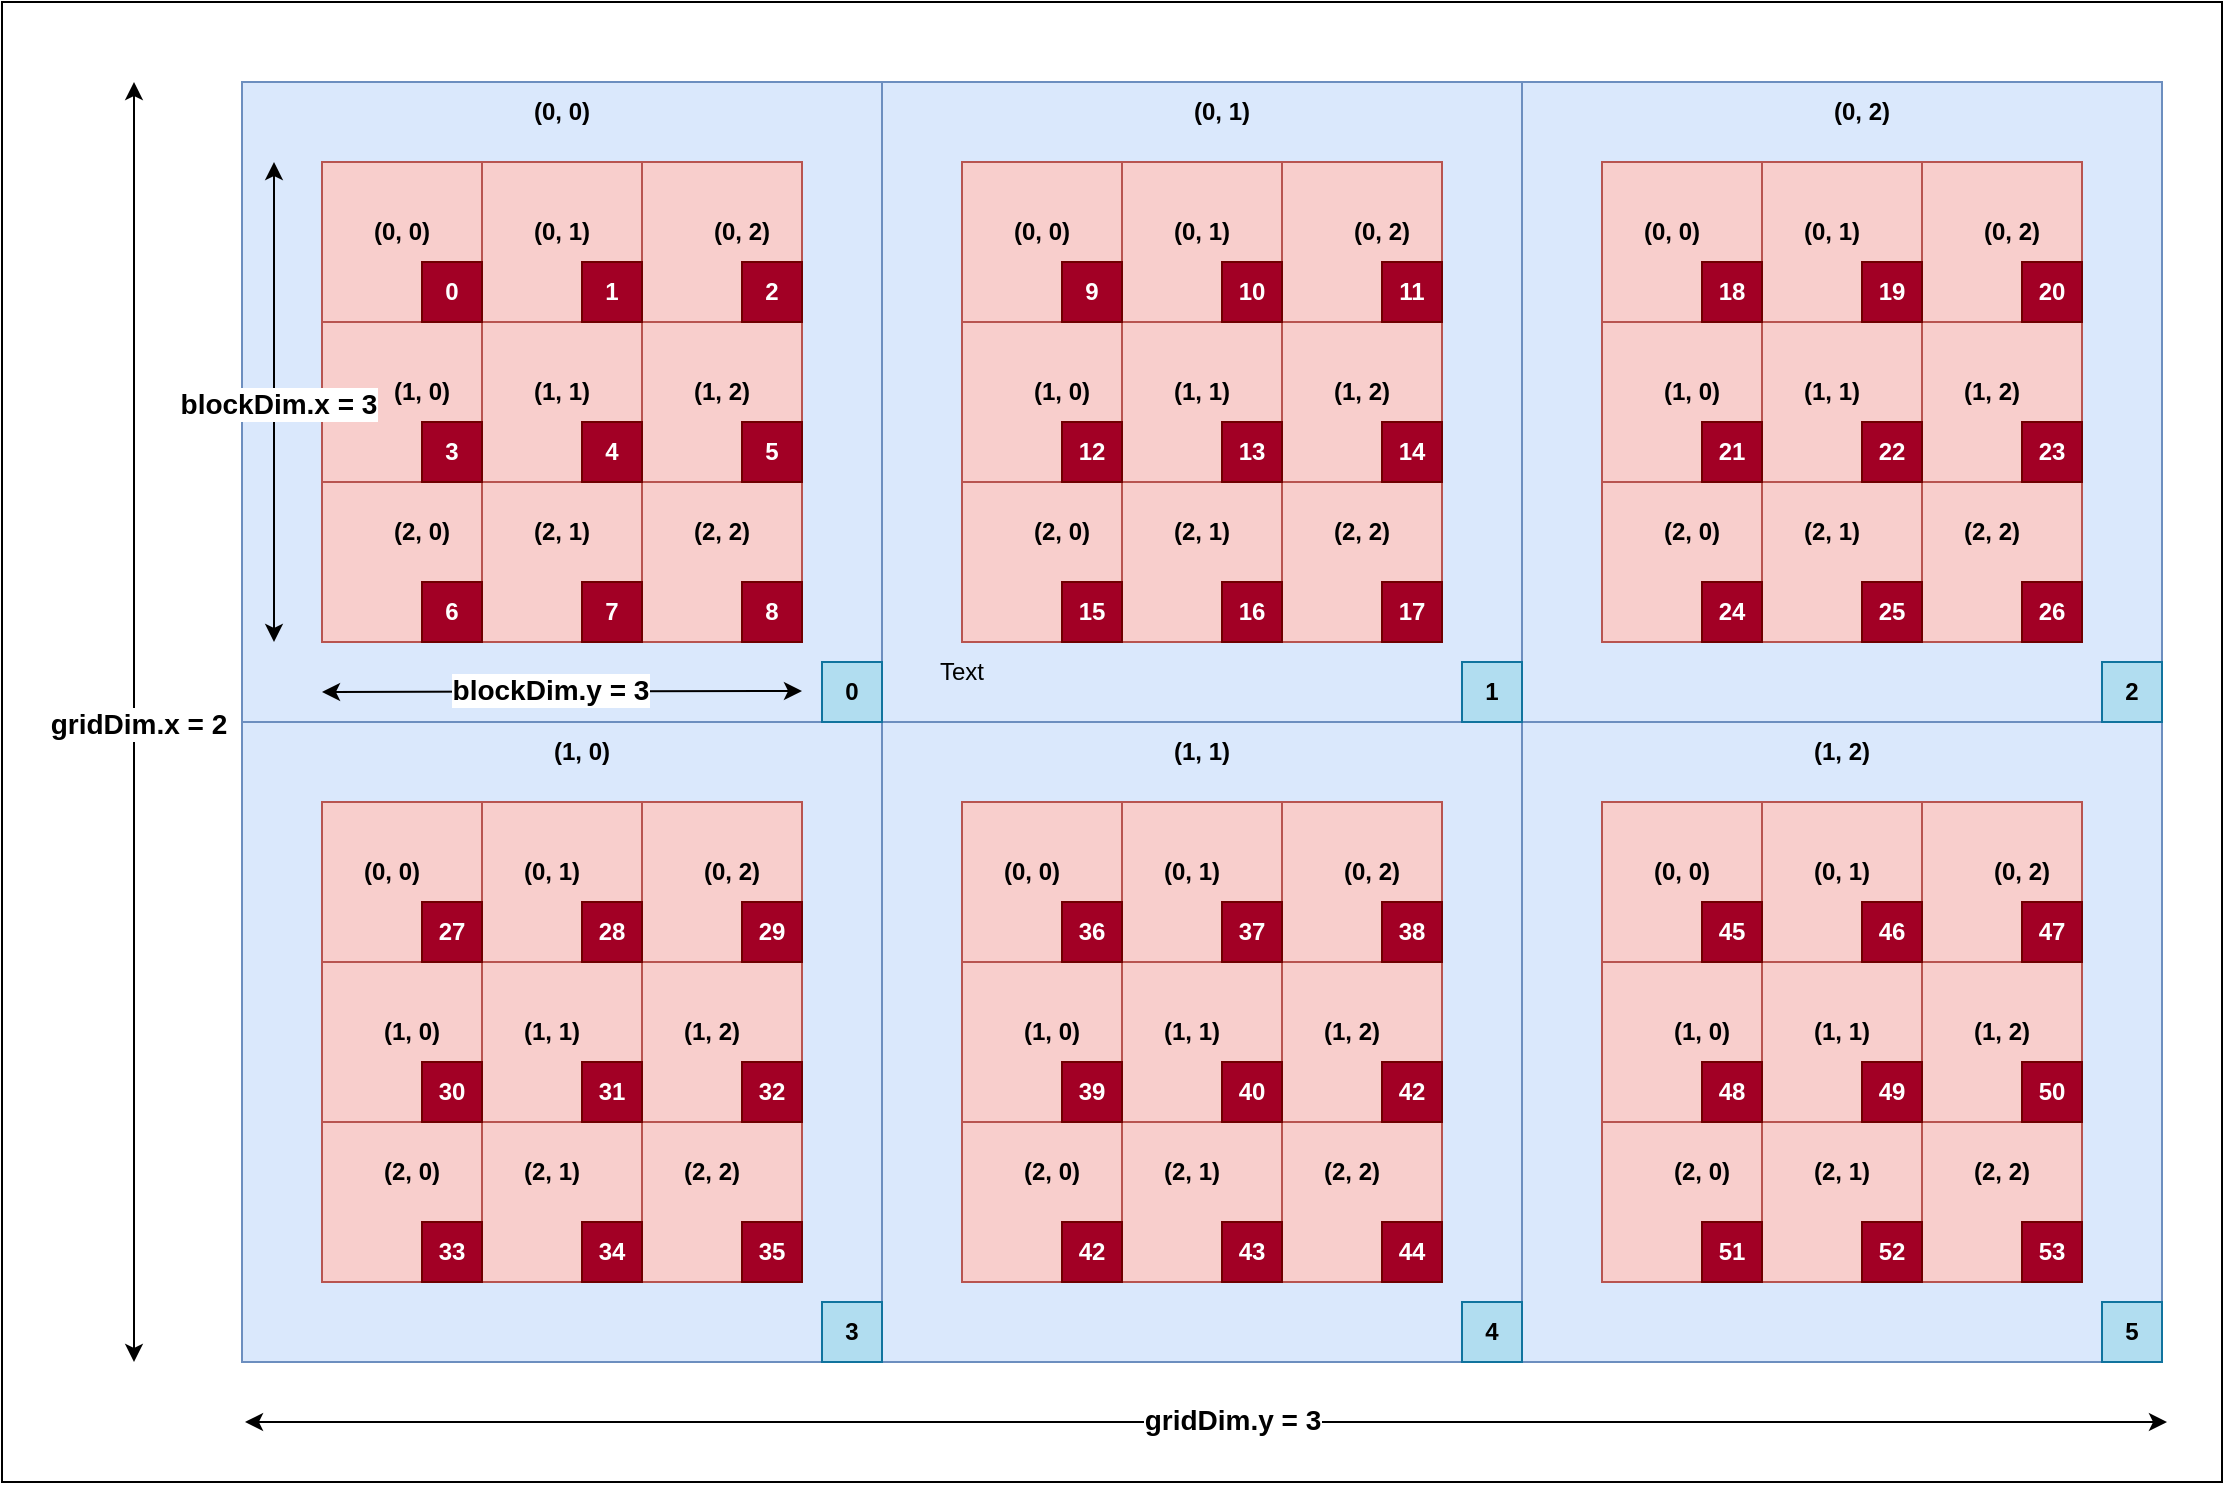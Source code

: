<mxfile version="24.6.0" type="device">
  <diagram name="Page-1" id="ckQth6polQerAAjxJwCc">
    <mxGraphModel dx="1811" dy="667" grid="1" gridSize="10" guides="1" tooltips="1" connect="1" arrows="1" fold="1" page="1" pageScale="1" pageWidth="827" pageHeight="1169" math="0" shadow="0">
      <root>
        <mxCell id="0" />
        <mxCell id="1" parent="0" />
        <mxCell id="n6n7o-bAXKP4Zn80dGMA-201" value="" style="rounded=0;whiteSpace=wrap;html=1;" vertex="1" parent="1">
          <mxGeometry x="-40" y="40" width="1110" height="740" as="geometry" />
        </mxCell>
        <mxCell id="n6n7o-bAXKP4Zn80dGMA-12" value="" style="whiteSpace=wrap;html=1;aspect=fixed;fillColor=#dae8fc;strokeColor=#6c8ebf;fontStyle=1" vertex="1" parent="1">
          <mxGeometry x="80" y="80" width="320" height="320" as="geometry" />
        </mxCell>
        <mxCell id="n6n7o-bAXKP4Zn80dGMA-2" value="" style="whiteSpace=wrap;html=1;aspect=fixed;fillColor=#f8cecc;strokeColor=#b85450;fontStyle=1" vertex="1" parent="1">
          <mxGeometry x="120" y="120" width="80" height="80" as="geometry" />
        </mxCell>
        <mxCell id="n6n7o-bAXKP4Zn80dGMA-3" value="" style="whiteSpace=wrap;html=1;aspect=fixed;fillColor=#f8cecc;strokeColor=#b85450;fontStyle=1" vertex="1" parent="1">
          <mxGeometry x="200" y="120" width="80" height="80" as="geometry" />
        </mxCell>
        <mxCell id="n6n7o-bAXKP4Zn80dGMA-4" value="" style="whiteSpace=wrap;html=1;aspect=fixed;fillColor=#f8cecc;strokeColor=#b85450;fontStyle=1" vertex="1" parent="1">
          <mxGeometry x="280" y="120" width="80" height="80" as="geometry" />
        </mxCell>
        <mxCell id="n6n7o-bAXKP4Zn80dGMA-5" value="" style="whiteSpace=wrap;html=1;aspect=fixed;fillColor=#f8cecc;strokeColor=#b85450;fontStyle=1" vertex="1" parent="1">
          <mxGeometry x="120" y="200" width="80" height="80" as="geometry" />
        </mxCell>
        <mxCell id="n6n7o-bAXKP4Zn80dGMA-6" value="" style="whiteSpace=wrap;html=1;aspect=fixed;fillColor=#f8cecc;strokeColor=#b85450;fontStyle=1" vertex="1" parent="1">
          <mxGeometry x="200" y="200" width="80" height="80" as="geometry" />
        </mxCell>
        <mxCell id="n6n7o-bAXKP4Zn80dGMA-7" value="" style="whiteSpace=wrap;html=1;aspect=fixed;fillColor=#f8cecc;strokeColor=#b85450;fontStyle=1" vertex="1" parent="1">
          <mxGeometry x="280" y="200" width="80" height="80" as="geometry" />
        </mxCell>
        <mxCell id="n6n7o-bAXKP4Zn80dGMA-8" value="" style="whiteSpace=wrap;html=1;aspect=fixed;fillColor=#f8cecc;strokeColor=#b85450;fontStyle=1" vertex="1" parent="1">
          <mxGeometry x="120" y="280" width="80" height="80" as="geometry" />
        </mxCell>
        <mxCell id="n6n7o-bAXKP4Zn80dGMA-9" value="" style="whiteSpace=wrap;html=1;aspect=fixed;fillColor=#f8cecc;strokeColor=#b85450;fontStyle=1" vertex="1" parent="1">
          <mxGeometry x="200" y="280" width="80" height="80" as="geometry" />
        </mxCell>
        <mxCell id="n6n7o-bAXKP4Zn80dGMA-10" value="" style="whiteSpace=wrap;html=1;aspect=fixed;fillColor=#f8cecc;strokeColor=#b85450;fontStyle=1" vertex="1" parent="1">
          <mxGeometry x="280" y="280" width="80" height="80" as="geometry" />
        </mxCell>
        <mxCell id="n6n7o-bAXKP4Zn80dGMA-13" value="" style="whiteSpace=wrap;html=1;aspect=fixed;fillColor=#dae8fc;strokeColor=#6c8ebf;fontStyle=1" vertex="1" parent="1">
          <mxGeometry x="400" y="80" width="320" height="320" as="geometry" />
        </mxCell>
        <mxCell id="n6n7o-bAXKP4Zn80dGMA-14" value="" style="whiteSpace=wrap;html=1;aspect=fixed;fillColor=#f8cecc;strokeColor=#b85450;fontStyle=1" vertex="1" parent="1">
          <mxGeometry x="440" y="120" width="80" height="80" as="geometry" />
        </mxCell>
        <mxCell id="n6n7o-bAXKP4Zn80dGMA-15" value="" style="whiteSpace=wrap;html=1;aspect=fixed;fillColor=#f8cecc;strokeColor=#b85450;fontStyle=1" vertex="1" parent="1">
          <mxGeometry x="520" y="120" width="80" height="80" as="geometry" />
        </mxCell>
        <mxCell id="n6n7o-bAXKP4Zn80dGMA-16" value="" style="whiteSpace=wrap;html=1;aspect=fixed;fillColor=#f8cecc;strokeColor=#b85450;fontStyle=1" vertex="1" parent="1">
          <mxGeometry x="600" y="120" width="80" height="80" as="geometry" />
        </mxCell>
        <mxCell id="n6n7o-bAXKP4Zn80dGMA-17" value="" style="whiteSpace=wrap;html=1;aspect=fixed;fillColor=#f8cecc;strokeColor=#b85450;fontStyle=1" vertex="1" parent="1">
          <mxGeometry x="440" y="200" width="80" height="80" as="geometry" />
        </mxCell>
        <mxCell id="n6n7o-bAXKP4Zn80dGMA-18" value="" style="whiteSpace=wrap;html=1;aspect=fixed;fillColor=#f8cecc;strokeColor=#b85450;fontStyle=1" vertex="1" parent="1">
          <mxGeometry x="520" y="200" width="80" height="80" as="geometry" />
        </mxCell>
        <mxCell id="n6n7o-bAXKP4Zn80dGMA-19" value="" style="whiteSpace=wrap;html=1;aspect=fixed;fillColor=#f8cecc;strokeColor=#b85450;fontStyle=1" vertex="1" parent="1">
          <mxGeometry x="600" y="200" width="80" height="80" as="geometry" />
        </mxCell>
        <mxCell id="n6n7o-bAXKP4Zn80dGMA-20" value="" style="whiteSpace=wrap;html=1;aspect=fixed;fillColor=#f8cecc;strokeColor=#b85450;fontStyle=1" vertex="1" parent="1">
          <mxGeometry x="440" y="280" width="80" height="80" as="geometry" />
        </mxCell>
        <mxCell id="n6n7o-bAXKP4Zn80dGMA-21" value="" style="whiteSpace=wrap;html=1;aspect=fixed;fillColor=#f8cecc;strokeColor=#b85450;fontStyle=1" vertex="1" parent="1">
          <mxGeometry x="520" y="280" width="80" height="80" as="geometry" />
        </mxCell>
        <mxCell id="n6n7o-bAXKP4Zn80dGMA-22" value="" style="whiteSpace=wrap;html=1;aspect=fixed;fillColor=#f8cecc;strokeColor=#b85450;fontStyle=1" vertex="1" parent="1">
          <mxGeometry x="600" y="280" width="80" height="80" as="geometry" />
        </mxCell>
        <mxCell id="n6n7o-bAXKP4Zn80dGMA-23" value="" style="whiteSpace=wrap;html=1;aspect=fixed;fillColor=#dae8fc;strokeColor=#6c8ebf;fontStyle=1" vertex="1" parent="1">
          <mxGeometry x="720" y="80" width="320" height="320" as="geometry" />
        </mxCell>
        <mxCell id="n6n7o-bAXKP4Zn80dGMA-24" value="" style="whiteSpace=wrap;html=1;aspect=fixed;fillColor=#f8cecc;strokeColor=#b85450;fontStyle=1" vertex="1" parent="1">
          <mxGeometry x="760" y="120" width="80" height="80" as="geometry" />
        </mxCell>
        <mxCell id="n6n7o-bAXKP4Zn80dGMA-25" value="" style="whiteSpace=wrap;html=1;aspect=fixed;fillColor=#f8cecc;strokeColor=#b85450;fontStyle=1" vertex="1" parent="1">
          <mxGeometry x="840" y="120" width="80" height="80" as="geometry" />
        </mxCell>
        <mxCell id="n6n7o-bAXKP4Zn80dGMA-26" value="" style="whiteSpace=wrap;html=1;aspect=fixed;fillColor=#f8cecc;strokeColor=#b85450;fontStyle=1" vertex="1" parent="1">
          <mxGeometry x="920" y="120" width="80" height="80" as="geometry" />
        </mxCell>
        <mxCell id="n6n7o-bAXKP4Zn80dGMA-27" value="" style="whiteSpace=wrap;html=1;aspect=fixed;fillColor=#f8cecc;strokeColor=#b85450;fontStyle=1" vertex="1" parent="1">
          <mxGeometry x="760" y="200" width="80" height="80" as="geometry" />
        </mxCell>
        <mxCell id="n6n7o-bAXKP4Zn80dGMA-28" value="" style="whiteSpace=wrap;html=1;aspect=fixed;fillColor=#f8cecc;strokeColor=#b85450;fontStyle=1" vertex="1" parent="1">
          <mxGeometry x="840" y="200" width="80" height="80" as="geometry" />
        </mxCell>
        <mxCell id="n6n7o-bAXKP4Zn80dGMA-29" value="" style="whiteSpace=wrap;html=1;aspect=fixed;fillColor=#f8cecc;strokeColor=#b85450;fontStyle=1" vertex="1" parent="1">
          <mxGeometry x="920" y="200" width="80" height="80" as="geometry" />
        </mxCell>
        <mxCell id="n6n7o-bAXKP4Zn80dGMA-30" value="" style="whiteSpace=wrap;html=1;aspect=fixed;fillColor=#f8cecc;strokeColor=#b85450;fontStyle=1" vertex="1" parent="1">
          <mxGeometry x="760" y="280" width="80" height="80" as="geometry" />
        </mxCell>
        <mxCell id="n6n7o-bAXKP4Zn80dGMA-31" value="" style="whiteSpace=wrap;html=1;aspect=fixed;fillColor=#f8cecc;strokeColor=#b85450;fontStyle=1" vertex="1" parent="1">
          <mxGeometry x="840" y="280" width="80" height="80" as="geometry" />
        </mxCell>
        <mxCell id="n6n7o-bAXKP4Zn80dGMA-32" value="" style="whiteSpace=wrap;html=1;aspect=fixed;fillColor=#f8cecc;strokeColor=#b85450;fontStyle=1" vertex="1" parent="1">
          <mxGeometry x="920" y="280" width="80" height="80" as="geometry" />
        </mxCell>
        <mxCell id="n6n7o-bAXKP4Zn80dGMA-33" value="" style="whiteSpace=wrap;html=1;aspect=fixed;fillColor=#dae8fc;strokeColor=#6c8ebf;fontStyle=1" vertex="1" parent="1">
          <mxGeometry x="80" y="400" width="320" height="320" as="geometry" />
        </mxCell>
        <mxCell id="n6n7o-bAXKP4Zn80dGMA-34" value="" style="whiteSpace=wrap;html=1;aspect=fixed;fillColor=#f8cecc;strokeColor=#b85450;fontStyle=1" vertex="1" parent="1">
          <mxGeometry x="120" y="440" width="80" height="80" as="geometry" />
        </mxCell>
        <mxCell id="n6n7o-bAXKP4Zn80dGMA-35" value="" style="whiteSpace=wrap;html=1;aspect=fixed;fillColor=#f8cecc;strokeColor=#b85450;fontStyle=1" vertex="1" parent="1">
          <mxGeometry x="200" y="440" width="80" height="80" as="geometry" />
        </mxCell>
        <mxCell id="n6n7o-bAXKP4Zn80dGMA-36" value="" style="whiteSpace=wrap;html=1;aspect=fixed;fillColor=#f8cecc;strokeColor=#b85450;fontStyle=1" vertex="1" parent="1">
          <mxGeometry x="280" y="440" width="80" height="80" as="geometry" />
        </mxCell>
        <mxCell id="n6n7o-bAXKP4Zn80dGMA-37" value="" style="whiteSpace=wrap;html=1;aspect=fixed;fillColor=#f8cecc;strokeColor=#b85450;fontStyle=1" vertex="1" parent="1">
          <mxGeometry x="120" y="520" width="80" height="80" as="geometry" />
        </mxCell>
        <mxCell id="n6n7o-bAXKP4Zn80dGMA-38" value="" style="whiteSpace=wrap;html=1;aspect=fixed;fillColor=#f8cecc;strokeColor=#b85450;fontStyle=1" vertex="1" parent="1">
          <mxGeometry x="200" y="520" width="80" height="80" as="geometry" />
        </mxCell>
        <mxCell id="n6n7o-bAXKP4Zn80dGMA-39" value="" style="whiteSpace=wrap;html=1;aspect=fixed;fillColor=#f8cecc;strokeColor=#b85450;fontStyle=1" vertex="1" parent="1">
          <mxGeometry x="280" y="520" width="80" height="80" as="geometry" />
        </mxCell>
        <mxCell id="n6n7o-bAXKP4Zn80dGMA-40" value="" style="whiteSpace=wrap;html=1;aspect=fixed;fillColor=#f8cecc;strokeColor=#b85450;fontStyle=1" vertex="1" parent="1">
          <mxGeometry x="120" y="600" width="80" height="80" as="geometry" />
        </mxCell>
        <mxCell id="n6n7o-bAXKP4Zn80dGMA-41" value="" style="whiteSpace=wrap;html=1;aspect=fixed;fillColor=#f8cecc;strokeColor=#b85450;fontStyle=1" vertex="1" parent="1">
          <mxGeometry x="200" y="600" width="80" height="80" as="geometry" />
        </mxCell>
        <mxCell id="n6n7o-bAXKP4Zn80dGMA-42" value="" style="whiteSpace=wrap;html=1;aspect=fixed;fillColor=#f8cecc;strokeColor=#b85450;fontStyle=1" vertex="1" parent="1">
          <mxGeometry x="280" y="600" width="80" height="80" as="geometry" />
        </mxCell>
        <mxCell id="n6n7o-bAXKP4Zn80dGMA-43" value="" style="whiteSpace=wrap;html=1;aspect=fixed;fillColor=#dae8fc;strokeColor=#6c8ebf;fontStyle=1" vertex="1" parent="1">
          <mxGeometry x="400" y="400" width="320" height="320" as="geometry" />
        </mxCell>
        <mxCell id="n6n7o-bAXKP4Zn80dGMA-44" value="" style="whiteSpace=wrap;html=1;aspect=fixed;fillColor=#f8cecc;strokeColor=#b85450;fontStyle=1" vertex="1" parent="1">
          <mxGeometry x="440" y="440" width="80" height="80" as="geometry" />
        </mxCell>
        <mxCell id="n6n7o-bAXKP4Zn80dGMA-45" value="" style="whiteSpace=wrap;html=1;aspect=fixed;fillColor=#f8cecc;strokeColor=#b85450;fontStyle=1" vertex="1" parent="1">
          <mxGeometry x="520" y="440" width="80" height="80" as="geometry" />
        </mxCell>
        <mxCell id="n6n7o-bAXKP4Zn80dGMA-46" value="" style="whiteSpace=wrap;html=1;aspect=fixed;fillColor=#f8cecc;strokeColor=#b85450;fontStyle=1" vertex="1" parent="1">
          <mxGeometry x="600" y="440" width="80" height="80" as="geometry" />
        </mxCell>
        <mxCell id="n6n7o-bAXKP4Zn80dGMA-47" value="" style="whiteSpace=wrap;html=1;aspect=fixed;fillColor=#f8cecc;strokeColor=#b85450;fontStyle=1" vertex="1" parent="1">
          <mxGeometry x="440" y="520" width="80" height="80" as="geometry" />
        </mxCell>
        <mxCell id="n6n7o-bAXKP4Zn80dGMA-48" value="" style="whiteSpace=wrap;html=1;aspect=fixed;fillColor=#f8cecc;strokeColor=#b85450;fontStyle=1" vertex="1" parent="1">
          <mxGeometry x="520" y="520" width="80" height="80" as="geometry" />
        </mxCell>
        <mxCell id="n6n7o-bAXKP4Zn80dGMA-49" value="" style="whiteSpace=wrap;html=1;aspect=fixed;fillColor=#f8cecc;strokeColor=#b85450;fontStyle=1" vertex="1" parent="1">
          <mxGeometry x="600" y="520" width="80" height="80" as="geometry" />
        </mxCell>
        <mxCell id="n6n7o-bAXKP4Zn80dGMA-50" value="" style="whiteSpace=wrap;html=1;aspect=fixed;fillColor=#f8cecc;strokeColor=#b85450;fontStyle=1" vertex="1" parent="1">
          <mxGeometry x="440" y="600" width="80" height="80" as="geometry" />
        </mxCell>
        <mxCell id="n6n7o-bAXKP4Zn80dGMA-51" value="" style="whiteSpace=wrap;html=1;aspect=fixed;fillColor=#f8cecc;strokeColor=#b85450;fontStyle=1" vertex="1" parent="1">
          <mxGeometry x="520" y="600" width="80" height="80" as="geometry" />
        </mxCell>
        <mxCell id="n6n7o-bAXKP4Zn80dGMA-52" value="" style="whiteSpace=wrap;html=1;aspect=fixed;fillColor=#f8cecc;strokeColor=#b85450;fontStyle=1" vertex="1" parent="1">
          <mxGeometry x="600" y="600" width="80" height="80" as="geometry" />
        </mxCell>
        <mxCell id="n6n7o-bAXKP4Zn80dGMA-53" value="" style="whiteSpace=wrap;html=1;aspect=fixed;fillColor=#dae8fc;strokeColor=#6c8ebf;fontStyle=1" vertex="1" parent="1">
          <mxGeometry x="720" y="400" width="320" height="320" as="geometry" />
        </mxCell>
        <mxCell id="n6n7o-bAXKP4Zn80dGMA-54" value="" style="whiteSpace=wrap;html=1;aspect=fixed;fillColor=#f8cecc;strokeColor=#b85450;fontStyle=1" vertex="1" parent="1">
          <mxGeometry x="760" y="440" width="80" height="80" as="geometry" />
        </mxCell>
        <mxCell id="n6n7o-bAXKP4Zn80dGMA-55" value="" style="whiteSpace=wrap;html=1;aspect=fixed;fillColor=#f8cecc;strokeColor=#b85450;fontStyle=1" vertex="1" parent="1">
          <mxGeometry x="840" y="440" width="80" height="80" as="geometry" />
        </mxCell>
        <mxCell id="n6n7o-bAXKP4Zn80dGMA-56" value="" style="whiteSpace=wrap;html=1;aspect=fixed;fillColor=#f8cecc;strokeColor=#b85450;fontStyle=1" vertex="1" parent="1">
          <mxGeometry x="920" y="440" width="80" height="80" as="geometry" />
        </mxCell>
        <mxCell id="n6n7o-bAXKP4Zn80dGMA-57" value="" style="whiteSpace=wrap;html=1;aspect=fixed;fillColor=#f8cecc;strokeColor=#b85450;fontStyle=1" vertex="1" parent="1">
          <mxGeometry x="760" y="520" width="80" height="80" as="geometry" />
        </mxCell>
        <mxCell id="n6n7o-bAXKP4Zn80dGMA-58" value="" style="whiteSpace=wrap;html=1;aspect=fixed;fillColor=#f8cecc;strokeColor=#b85450;fontStyle=1" vertex="1" parent="1">
          <mxGeometry x="840" y="520" width="80" height="80" as="geometry" />
        </mxCell>
        <mxCell id="n6n7o-bAXKP4Zn80dGMA-59" value="" style="whiteSpace=wrap;html=1;aspect=fixed;fillColor=#f8cecc;strokeColor=#b85450;fontStyle=1" vertex="1" parent="1">
          <mxGeometry x="920" y="520" width="80" height="80" as="geometry" />
        </mxCell>
        <mxCell id="n6n7o-bAXKP4Zn80dGMA-60" value="" style="whiteSpace=wrap;html=1;aspect=fixed;fillColor=#f8cecc;strokeColor=#b85450;fontStyle=1" vertex="1" parent="1">
          <mxGeometry x="760" y="600" width="80" height="80" as="geometry" />
        </mxCell>
        <mxCell id="n6n7o-bAXKP4Zn80dGMA-61" value="" style="whiteSpace=wrap;html=1;aspect=fixed;fillColor=#f8cecc;strokeColor=#b85450;fontStyle=1" vertex="1" parent="1">
          <mxGeometry x="840" y="600" width="80" height="80" as="geometry" />
        </mxCell>
        <mxCell id="n6n7o-bAXKP4Zn80dGMA-62" value="" style="whiteSpace=wrap;html=1;aspect=fixed;fillColor=#f8cecc;strokeColor=#b85450;fontStyle=1" vertex="1" parent="1">
          <mxGeometry x="920" y="600" width="80" height="80" as="geometry" />
        </mxCell>
        <mxCell id="n6n7o-bAXKP4Zn80dGMA-64" value="0" style="whiteSpace=wrap;html=1;aspect=fixed;fillColor=#b1ddf0;strokeColor=#10739e;fontStyle=1" vertex="1" parent="1">
          <mxGeometry x="370" y="370" width="30" height="30" as="geometry" />
        </mxCell>
        <mxCell id="n6n7o-bAXKP4Zn80dGMA-65" value="1" style="whiteSpace=wrap;html=1;aspect=fixed;fillColor=#b1ddf0;strokeColor=#10739e;fontStyle=1" vertex="1" parent="1">
          <mxGeometry x="690" y="370" width="30" height="30" as="geometry" />
        </mxCell>
        <mxCell id="n6n7o-bAXKP4Zn80dGMA-66" value="2" style="whiteSpace=wrap;html=1;aspect=fixed;fillColor=#b1ddf0;strokeColor=#10739e;fontStyle=1" vertex="1" parent="1">
          <mxGeometry x="1010" y="370" width="30" height="30" as="geometry" />
        </mxCell>
        <mxCell id="n6n7o-bAXKP4Zn80dGMA-67" value="3" style="whiteSpace=wrap;html=1;aspect=fixed;fillColor=#b1ddf0;strokeColor=#10739e;fontStyle=1" vertex="1" parent="1">
          <mxGeometry x="370" y="690" width="30" height="30" as="geometry" />
        </mxCell>
        <mxCell id="n6n7o-bAXKP4Zn80dGMA-68" value="4" style="whiteSpace=wrap;html=1;aspect=fixed;fillColor=#b1ddf0;strokeColor=#10739e;fontStyle=1" vertex="1" parent="1">
          <mxGeometry x="690" y="690" width="30" height="30" as="geometry" />
        </mxCell>
        <mxCell id="n6n7o-bAXKP4Zn80dGMA-69" value="5" style="whiteSpace=wrap;html=1;aspect=fixed;fillColor=#b1ddf0;strokeColor=#10739e;fontStyle=1" vertex="1" parent="1">
          <mxGeometry x="1010" y="690" width="30" height="30" as="geometry" />
        </mxCell>
        <mxCell id="n6n7o-bAXKP4Zn80dGMA-70" value="0" style="whiteSpace=wrap;html=1;aspect=fixed;fillColor=#a20025;strokeColor=#6F0000;fontColor=#ffffff;fontStyle=1" vertex="1" parent="1">
          <mxGeometry x="170" y="170" width="30" height="30" as="geometry" />
        </mxCell>
        <mxCell id="n6n7o-bAXKP4Zn80dGMA-71" value="1" style="whiteSpace=wrap;html=1;aspect=fixed;fillColor=#a20025;strokeColor=#6F0000;fontColor=#ffffff;fontStyle=1" vertex="1" parent="1">
          <mxGeometry x="250" y="170" width="30" height="30" as="geometry" />
        </mxCell>
        <mxCell id="n6n7o-bAXKP4Zn80dGMA-72" value="2" style="whiteSpace=wrap;html=1;aspect=fixed;fillColor=#a20025;strokeColor=#6F0000;fontColor=#ffffff;fontStyle=1" vertex="1" parent="1">
          <mxGeometry x="330" y="170" width="30" height="30" as="geometry" />
        </mxCell>
        <mxCell id="n6n7o-bAXKP4Zn80dGMA-73" value="3" style="whiteSpace=wrap;html=1;aspect=fixed;fillColor=#a20025;strokeColor=#6F0000;fontColor=#ffffff;fontStyle=1" vertex="1" parent="1">
          <mxGeometry x="170" y="250" width="30" height="30" as="geometry" />
        </mxCell>
        <mxCell id="n6n7o-bAXKP4Zn80dGMA-74" value="4" style="whiteSpace=wrap;html=1;aspect=fixed;fillColor=#a20025;strokeColor=#6F0000;fontColor=#ffffff;fontStyle=1" vertex="1" parent="1">
          <mxGeometry x="250" y="250" width="30" height="30" as="geometry" />
        </mxCell>
        <mxCell id="n6n7o-bAXKP4Zn80dGMA-75" value="5" style="whiteSpace=wrap;html=1;aspect=fixed;fillColor=#a20025;strokeColor=#6F0000;fontColor=#ffffff;fontStyle=1" vertex="1" parent="1">
          <mxGeometry x="330" y="250" width="30" height="30" as="geometry" />
        </mxCell>
        <mxCell id="n6n7o-bAXKP4Zn80dGMA-76" value="6" style="whiteSpace=wrap;html=1;aspect=fixed;fillColor=#a20025;strokeColor=#6F0000;fontColor=#ffffff;fontStyle=1" vertex="1" parent="1">
          <mxGeometry x="170" y="330" width="30" height="30" as="geometry" />
        </mxCell>
        <mxCell id="n6n7o-bAXKP4Zn80dGMA-77" value="7" style="whiteSpace=wrap;html=1;aspect=fixed;fillColor=#a20025;strokeColor=#6F0000;fontColor=#ffffff;fontStyle=1" vertex="1" parent="1">
          <mxGeometry x="250" y="330" width="30" height="30" as="geometry" />
        </mxCell>
        <mxCell id="n6n7o-bAXKP4Zn80dGMA-78" value="8" style="whiteSpace=wrap;html=1;aspect=fixed;fillColor=#a20025;strokeColor=#6F0000;fontColor=#ffffff;fontStyle=1" vertex="1" parent="1">
          <mxGeometry x="330" y="330" width="30" height="30" as="geometry" />
        </mxCell>
        <mxCell id="n6n7o-bAXKP4Zn80dGMA-79" value="9" style="whiteSpace=wrap;html=1;aspect=fixed;fillColor=#a20025;strokeColor=#6F0000;fontColor=#ffffff;fontStyle=1" vertex="1" parent="1">
          <mxGeometry x="490" y="170" width="30" height="30" as="geometry" />
        </mxCell>
        <mxCell id="n6n7o-bAXKP4Zn80dGMA-80" value="10" style="whiteSpace=wrap;html=1;aspect=fixed;fillColor=#a20025;strokeColor=#6F0000;fontColor=#ffffff;fontStyle=1" vertex="1" parent="1">
          <mxGeometry x="570" y="170" width="30" height="30" as="geometry" />
        </mxCell>
        <mxCell id="n6n7o-bAXKP4Zn80dGMA-81" value="11" style="whiteSpace=wrap;html=1;aspect=fixed;fillColor=#a20025;strokeColor=#6F0000;fontColor=#ffffff;fontStyle=1" vertex="1" parent="1">
          <mxGeometry x="650" y="170" width="30" height="30" as="geometry" />
        </mxCell>
        <mxCell id="n6n7o-bAXKP4Zn80dGMA-82" value="12" style="whiteSpace=wrap;html=1;aspect=fixed;fillColor=#a20025;strokeColor=#6F0000;fontColor=#ffffff;fontStyle=1" vertex="1" parent="1">
          <mxGeometry x="490" y="250" width="30" height="30" as="geometry" />
        </mxCell>
        <mxCell id="n6n7o-bAXKP4Zn80dGMA-83" value="13" style="whiteSpace=wrap;html=1;aspect=fixed;fillColor=#a20025;strokeColor=#6F0000;fontColor=#ffffff;fontStyle=1" vertex="1" parent="1">
          <mxGeometry x="570" y="250" width="30" height="30" as="geometry" />
        </mxCell>
        <mxCell id="n6n7o-bAXKP4Zn80dGMA-84" value="14" style="whiteSpace=wrap;html=1;aspect=fixed;fillColor=#a20025;strokeColor=#6F0000;fontColor=#ffffff;fontStyle=1" vertex="1" parent="1">
          <mxGeometry x="650" y="250" width="30" height="30" as="geometry" />
        </mxCell>
        <mxCell id="n6n7o-bAXKP4Zn80dGMA-85" value="15" style="whiteSpace=wrap;html=1;aspect=fixed;fillColor=#a20025;strokeColor=#6F0000;fontColor=#ffffff;fontStyle=1" vertex="1" parent="1">
          <mxGeometry x="490" y="330" width="30" height="30" as="geometry" />
        </mxCell>
        <mxCell id="n6n7o-bAXKP4Zn80dGMA-86" value="16" style="whiteSpace=wrap;html=1;aspect=fixed;fillColor=#a20025;strokeColor=#6F0000;fontColor=#ffffff;fontStyle=1" vertex="1" parent="1">
          <mxGeometry x="570" y="330" width="30" height="30" as="geometry" />
        </mxCell>
        <mxCell id="n6n7o-bAXKP4Zn80dGMA-87" value="17" style="whiteSpace=wrap;html=1;aspect=fixed;fillColor=#a20025;strokeColor=#6F0000;fontColor=#ffffff;fontStyle=1" vertex="1" parent="1">
          <mxGeometry x="650" y="330" width="30" height="30" as="geometry" />
        </mxCell>
        <mxCell id="n6n7o-bAXKP4Zn80dGMA-88" value="18" style="whiteSpace=wrap;html=1;aspect=fixed;fillColor=#a20025;strokeColor=#6F0000;fontColor=#ffffff;fontStyle=1" vertex="1" parent="1">
          <mxGeometry x="810" y="170" width="30" height="30" as="geometry" />
        </mxCell>
        <mxCell id="n6n7o-bAXKP4Zn80dGMA-89" value="19" style="whiteSpace=wrap;html=1;aspect=fixed;fillColor=#a20025;strokeColor=#6F0000;fontColor=#ffffff;fontStyle=1" vertex="1" parent="1">
          <mxGeometry x="890" y="170" width="30" height="30" as="geometry" />
        </mxCell>
        <mxCell id="n6n7o-bAXKP4Zn80dGMA-90" value="20" style="whiteSpace=wrap;html=1;aspect=fixed;fillColor=#a20025;strokeColor=#6F0000;fontColor=#ffffff;fontStyle=1" vertex="1" parent="1">
          <mxGeometry x="970" y="170" width="30" height="30" as="geometry" />
        </mxCell>
        <mxCell id="n6n7o-bAXKP4Zn80dGMA-91" value="21" style="whiteSpace=wrap;html=1;aspect=fixed;fillColor=#a20025;strokeColor=#6F0000;fontColor=#ffffff;fontStyle=1" vertex="1" parent="1">
          <mxGeometry x="810" y="250" width="30" height="30" as="geometry" />
        </mxCell>
        <mxCell id="n6n7o-bAXKP4Zn80dGMA-92" value="22" style="whiteSpace=wrap;html=1;aspect=fixed;fillColor=#a20025;strokeColor=#6F0000;fontColor=#ffffff;fontStyle=1" vertex="1" parent="1">
          <mxGeometry x="890" y="250" width="30" height="30" as="geometry" />
        </mxCell>
        <mxCell id="n6n7o-bAXKP4Zn80dGMA-93" value="23" style="whiteSpace=wrap;html=1;aspect=fixed;fillColor=#a20025;strokeColor=#6F0000;fontColor=#ffffff;fontStyle=1" vertex="1" parent="1">
          <mxGeometry x="970" y="250" width="30" height="30" as="geometry" />
        </mxCell>
        <mxCell id="n6n7o-bAXKP4Zn80dGMA-94" value="24" style="whiteSpace=wrap;html=1;aspect=fixed;fillColor=#a20025;strokeColor=#6F0000;fontColor=#ffffff;fontStyle=1" vertex="1" parent="1">
          <mxGeometry x="810" y="330" width="30" height="30" as="geometry" />
        </mxCell>
        <mxCell id="n6n7o-bAXKP4Zn80dGMA-95" value="25" style="whiteSpace=wrap;html=1;aspect=fixed;fillColor=#a20025;strokeColor=#6F0000;fontColor=#ffffff;fontStyle=1" vertex="1" parent="1">
          <mxGeometry x="890" y="330" width="30" height="30" as="geometry" />
        </mxCell>
        <mxCell id="n6n7o-bAXKP4Zn80dGMA-96" value="26" style="whiteSpace=wrap;html=1;aspect=fixed;fillColor=#a20025;strokeColor=#6F0000;fontColor=#ffffff;fontStyle=1" vertex="1" parent="1">
          <mxGeometry x="970" y="330" width="30" height="30" as="geometry" />
        </mxCell>
        <mxCell id="n6n7o-bAXKP4Zn80dGMA-97" value="27" style="whiteSpace=wrap;html=1;aspect=fixed;fillColor=#a20025;strokeColor=#6F0000;fontColor=#ffffff;fontStyle=1" vertex="1" parent="1">
          <mxGeometry x="170" y="490" width="30" height="30" as="geometry" />
        </mxCell>
        <mxCell id="n6n7o-bAXKP4Zn80dGMA-98" value="28" style="whiteSpace=wrap;html=1;aspect=fixed;fillColor=#a20025;strokeColor=#6F0000;fontColor=#ffffff;fontStyle=1" vertex="1" parent="1">
          <mxGeometry x="250" y="490" width="30" height="30" as="geometry" />
        </mxCell>
        <mxCell id="n6n7o-bAXKP4Zn80dGMA-99" value="29" style="whiteSpace=wrap;html=1;aspect=fixed;fillColor=#a20025;strokeColor=#6F0000;fontColor=#ffffff;fontStyle=1" vertex="1" parent="1">
          <mxGeometry x="330" y="490" width="30" height="30" as="geometry" />
        </mxCell>
        <mxCell id="n6n7o-bAXKP4Zn80dGMA-100" value="30" style="whiteSpace=wrap;html=1;aspect=fixed;fillColor=#a20025;strokeColor=#6F0000;fontColor=#ffffff;fontStyle=1" vertex="1" parent="1">
          <mxGeometry x="170" y="570" width="30" height="30" as="geometry" />
        </mxCell>
        <mxCell id="n6n7o-bAXKP4Zn80dGMA-101" value="31" style="whiteSpace=wrap;html=1;aspect=fixed;fillColor=#a20025;strokeColor=#6F0000;fontColor=#ffffff;fontStyle=1" vertex="1" parent="1">
          <mxGeometry x="250" y="570" width="30" height="30" as="geometry" />
        </mxCell>
        <mxCell id="n6n7o-bAXKP4Zn80dGMA-102" value="32" style="whiteSpace=wrap;html=1;aspect=fixed;fillColor=#a20025;strokeColor=#6F0000;fontColor=#ffffff;fontStyle=1" vertex="1" parent="1">
          <mxGeometry x="330" y="570" width="30" height="30" as="geometry" />
        </mxCell>
        <mxCell id="n6n7o-bAXKP4Zn80dGMA-103" value="33" style="whiteSpace=wrap;html=1;aspect=fixed;fillColor=#a20025;strokeColor=#6F0000;fontColor=#ffffff;fontStyle=1" vertex="1" parent="1">
          <mxGeometry x="170" y="650" width="30" height="30" as="geometry" />
        </mxCell>
        <mxCell id="n6n7o-bAXKP4Zn80dGMA-104" value="34" style="whiteSpace=wrap;html=1;aspect=fixed;fillColor=#a20025;strokeColor=#6F0000;fontColor=#ffffff;fontStyle=1" vertex="1" parent="1">
          <mxGeometry x="250" y="650" width="30" height="30" as="geometry" />
        </mxCell>
        <mxCell id="n6n7o-bAXKP4Zn80dGMA-105" value="35" style="whiteSpace=wrap;html=1;aspect=fixed;fillColor=#a20025;strokeColor=#6F0000;fontColor=#ffffff;fontStyle=1" vertex="1" parent="1">
          <mxGeometry x="330" y="650" width="30" height="30" as="geometry" />
        </mxCell>
        <mxCell id="n6n7o-bAXKP4Zn80dGMA-106" value="36" style="whiteSpace=wrap;html=1;aspect=fixed;fillColor=#a20025;strokeColor=#6F0000;fontColor=#ffffff;fontStyle=1" vertex="1" parent="1">
          <mxGeometry x="490" y="490" width="30" height="30" as="geometry" />
        </mxCell>
        <mxCell id="n6n7o-bAXKP4Zn80dGMA-107" value="37" style="whiteSpace=wrap;html=1;aspect=fixed;fillColor=#a20025;strokeColor=#6F0000;fontColor=#ffffff;fontStyle=1" vertex="1" parent="1">
          <mxGeometry x="570" y="490" width="30" height="30" as="geometry" />
        </mxCell>
        <mxCell id="n6n7o-bAXKP4Zn80dGMA-108" value="38" style="whiteSpace=wrap;html=1;aspect=fixed;fillColor=#a20025;strokeColor=#6F0000;fontColor=#ffffff;fontStyle=1" vertex="1" parent="1">
          <mxGeometry x="650" y="490" width="30" height="30" as="geometry" />
        </mxCell>
        <mxCell id="n6n7o-bAXKP4Zn80dGMA-109" value="39" style="whiteSpace=wrap;html=1;aspect=fixed;fillColor=#a20025;strokeColor=#6F0000;fontColor=#ffffff;fontStyle=1" vertex="1" parent="1">
          <mxGeometry x="490" y="570" width="30" height="30" as="geometry" />
        </mxCell>
        <mxCell id="n6n7o-bAXKP4Zn80dGMA-110" value="40" style="whiteSpace=wrap;html=1;aspect=fixed;fillColor=#a20025;strokeColor=#6F0000;fontColor=#ffffff;fontStyle=1" vertex="1" parent="1">
          <mxGeometry x="570" y="570" width="30" height="30" as="geometry" />
        </mxCell>
        <mxCell id="n6n7o-bAXKP4Zn80dGMA-111" value="42" style="whiteSpace=wrap;html=1;aspect=fixed;fillColor=#a20025;strokeColor=#6F0000;fontColor=#ffffff;fontStyle=1" vertex="1" parent="1">
          <mxGeometry x="650" y="570" width="30" height="30" as="geometry" />
        </mxCell>
        <mxCell id="n6n7o-bAXKP4Zn80dGMA-112" value="42" style="whiteSpace=wrap;html=1;aspect=fixed;fillColor=#a20025;strokeColor=#6F0000;fontColor=#ffffff;fontStyle=1" vertex="1" parent="1">
          <mxGeometry x="490" y="650" width="30" height="30" as="geometry" />
        </mxCell>
        <mxCell id="n6n7o-bAXKP4Zn80dGMA-113" value="43" style="whiteSpace=wrap;html=1;aspect=fixed;fillColor=#a20025;strokeColor=#6F0000;fontColor=#ffffff;fontStyle=1" vertex="1" parent="1">
          <mxGeometry x="570" y="650" width="30" height="30" as="geometry" />
        </mxCell>
        <mxCell id="n6n7o-bAXKP4Zn80dGMA-114" value="44" style="whiteSpace=wrap;html=1;aspect=fixed;fillColor=#a20025;strokeColor=#6F0000;fontColor=#ffffff;fontStyle=1" vertex="1" parent="1">
          <mxGeometry x="650" y="650" width="30" height="30" as="geometry" />
        </mxCell>
        <mxCell id="n6n7o-bAXKP4Zn80dGMA-115" value="45" style="whiteSpace=wrap;html=1;aspect=fixed;fillColor=#a20025;strokeColor=#6F0000;fontColor=#ffffff;fontStyle=1" vertex="1" parent="1">
          <mxGeometry x="810" y="490" width="30" height="30" as="geometry" />
        </mxCell>
        <mxCell id="n6n7o-bAXKP4Zn80dGMA-116" value="46" style="whiteSpace=wrap;html=1;aspect=fixed;fillColor=#a20025;strokeColor=#6F0000;fontColor=#ffffff;fontStyle=1" vertex="1" parent="1">
          <mxGeometry x="890" y="490" width="30" height="30" as="geometry" />
        </mxCell>
        <mxCell id="n6n7o-bAXKP4Zn80dGMA-117" value="47" style="whiteSpace=wrap;html=1;aspect=fixed;fillColor=#a20025;strokeColor=#6F0000;fontColor=#ffffff;fontStyle=1" vertex="1" parent="1">
          <mxGeometry x="970" y="490" width="30" height="30" as="geometry" />
        </mxCell>
        <mxCell id="n6n7o-bAXKP4Zn80dGMA-118" value="48" style="whiteSpace=wrap;html=1;aspect=fixed;fillColor=#a20025;strokeColor=#6F0000;fontColor=#ffffff;fontStyle=1" vertex="1" parent="1">
          <mxGeometry x="810" y="570" width="30" height="30" as="geometry" />
        </mxCell>
        <mxCell id="n6n7o-bAXKP4Zn80dGMA-119" value="49" style="whiteSpace=wrap;html=1;aspect=fixed;fillColor=#a20025;strokeColor=#6F0000;fontColor=#ffffff;fontStyle=1" vertex="1" parent="1">
          <mxGeometry x="890" y="570" width="30" height="30" as="geometry" />
        </mxCell>
        <mxCell id="n6n7o-bAXKP4Zn80dGMA-120" value="50" style="whiteSpace=wrap;html=1;aspect=fixed;fillColor=#a20025;strokeColor=#6F0000;fontColor=#ffffff;fontStyle=1" vertex="1" parent="1">
          <mxGeometry x="970" y="570" width="30" height="30" as="geometry" />
        </mxCell>
        <mxCell id="n6n7o-bAXKP4Zn80dGMA-121" value="51" style="whiteSpace=wrap;html=1;aspect=fixed;fillColor=#a20025;strokeColor=#6F0000;fontColor=#ffffff;fontStyle=1" vertex="1" parent="1">
          <mxGeometry x="810" y="650" width="30" height="30" as="geometry" />
        </mxCell>
        <mxCell id="n6n7o-bAXKP4Zn80dGMA-122" value="52" style="whiteSpace=wrap;html=1;aspect=fixed;fillColor=#a20025;strokeColor=#6F0000;fontColor=#ffffff;fontStyle=1" vertex="1" parent="1">
          <mxGeometry x="890" y="650" width="30" height="30" as="geometry" />
        </mxCell>
        <mxCell id="n6n7o-bAXKP4Zn80dGMA-123" value="53" style="whiteSpace=wrap;html=1;aspect=fixed;fillColor=#a20025;strokeColor=#6F0000;fontColor=#ffffff;fontStyle=1" vertex="1" parent="1">
          <mxGeometry x="970" y="650" width="30" height="30" as="geometry" />
        </mxCell>
        <mxCell id="n6n7o-bAXKP4Zn80dGMA-124" value="(0, 0)" style="text;html=1;align=center;verticalAlign=middle;whiteSpace=wrap;rounded=0;fontStyle=1" vertex="1" parent="1">
          <mxGeometry x="210" y="80" width="60" height="30" as="geometry" />
        </mxCell>
        <mxCell id="n6n7o-bAXKP4Zn80dGMA-125" value="(0, 1)" style="text;html=1;align=center;verticalAlign=middle;whiteSpace=wrap;rounded=0;fontStyle=1" vertex="1" parent="1">
          <mxGeometry x="540" y="80" width="60" height="30" as="geometry" />
        </mxCell>
        <mxCell id="n6n7o-bAXKP4Zn80dGMA-126" value="(0, 2)" style="text;html=1;align=center;verticalAlign=middle;whiteSpace=wrap;rounded=0;fontStyle=1" vertex="1" parent="1">
          <mxGeometry x="860" y="80" width="60" height="30" as="geometry" />
        </mxCell>
        <mxCell id="n6n7o-bAXKP4Zn80dGMA-127" value="(1, 0)" style="text;html=1;align=center;verticalAlign=middle;whiteSpace=wrap;rounded=0;fontStyle=1" vertex="1" parent="1">
          <mxGeometry x="220" y="400" width="60" height="30" as="geometry" />
        </mxCell>
        <mxCell id="n6n7o-bAXKP4Zn80dGMA-128" value="(1, 1)" style="text;html=1;align=center;verticalAlign=middle;whiteSpace=wrap;rounded=0;fontStyle=1" vertex="1" parent="1">
          <mxGeometry x="530" y="400" width="60" height="30" as="geometry" />
        </mxCell>
        <mxCell id="n6n7o-bAXKP4Zn80dGMA-129" value="(1, 2)" style="text;html=1;align=center;verticalAlign=middle;whiteSpace=wrap;rounded=0;fontStyle=1" vertex="1" parent="1">
          <mxGeometry x="850" y="400" width="60" height="30" as="geometry" />
        </mxCell>
        <mxCell id="n6n7o-bAXKP4Zn80dGMA-130" value="(0, 0)" style="text;html=1;align=center;verticalAlign=middle;whiteSpace=wrap;rounded=0;fontStyle=1" vertex="1" parent="1">
          <mxGeometry x="130" y="140" width="60" height="30" as="geometry" />
        </mxCell>
        <mxCell id="n6n7o-bAXKP4Zn80dGMA-131" value="(0, 1)" style="text;html=1;align=center;verticalAlign=middle;whiteSpace=wrap;rounded=0;fontStyle=1" vertex="1" parent="1">
          <mxGeometry x="210" y="140" width="60" height="30" as="geometry" />
        </mxCell>
        <mxCell id="n6n7o-bAXKP4Zn80dGMA-132" value="(0, 2)" style="text;html=1;align=center;verticalAlign=middle;whiteSpace=wrap;rounded=0;fontStyle=1" vertex="1" parent="1">
          <mxGeometry x="300" y="140" width="60" height="30" as="geometry" />
        </mxCell>
        <mxCell id="n6n7o-bAXKP4Zn80dGMA-133" value="(1, 0)" style="text;html=1;align=center;verticalAlign=middle;whiteSpace=wrap;rounded=0;fontStyle=1" vertex="1" parent="1">
          <mxGeometry x="140" y="220" width="60" height="30" as="geometry" />
        </mxCell>
        <mxCell id="n6n7o-bAXKP4Zn80dGMA-134" value="(1, 1)" style="text;html=1;align=center;verticalAlign=middle;whiteSpace=wrap;rounded=0;fontStyle=1" vertex="1" parent="1">
          <mxGeometry x="210" y="220" width="60" height="30" as="geometry" />
        </mxCell>
        <mxCell id="n6n7o-bAXKP4Zn80dGMA-135" value="(1, 2)" style="text;html=1;align=center;verticalAlign=middle;whiteSpace=wrap;rounded=0;fontStyle=1" vertex="1" parent="1">
          <mxGeometry x="290" y="220" width="60" height="30" as="geometry" />
        </mxCell>
        <mxCell id="n6n7o-bAXKP4Zn80dGMA-136" value="(2, 0)" style="text;html=1;align=center;verticalAlign=middle;whiteSpace=wrap;rounded=0;fontStyle=1" vertex="1" parent="1">
          <mxGeometry x="140" y="290" width="60" height="30" as="geometry" />
        </mxCell>
        <mxCell id="n6n7o-bAXKP4Zn80dGMA-137" value="(2, 1)" style="text;html=1;align=center;verticalAlign=middle;whiteSpace=wrap;rounded=0;fontStyle=1" vertex="1" parent="1">
          <mxGeometry x="210" y="290" width="60" height="30" as="geometry" />
        </mxCell>
        <mxCell id="n6n7o-bAXKP4Zn80dGMA-138" value="(2, 2)" style="text;html=1;align=center;verticalAlign=middle;whiteSpace=wrap;rounded=0;fontStyle=1" vertex="1" parent="1">
          <mxGeometry x="290" y="290" width="60" height="30" as="geometry" />
        </mxCell>
        <mxCell id="n6n7o-bAXKP4Zn80dGMA-139" value="(0, 0)" style="text;html=1;align=center;verticalAlign=middle;whiteSpace=wrap;rounded=0;fontStyle=1" vertex="1" parent="1">
          <mxGeometry x="450" y="140" width="60" height="30" as="geometry" />
        </mxCell>
        <mxCell id="n6n7o-bAXKP4Zn80dGMA-140" value="(0, 1)" style="text;html=1;align=center;verticalAlign=middle;whiteSpace=wrap;rounded=0;fontStyle=1" vertex="1" parent="1">
          <mxGeometry x="530" y="140" width="60" height="30" as="geometry" />
        </mxCell>
        <mxCell id="n6n7o-bAXKP4Zn80dGMA-141" value="(0, 2)" style="text;html=1;align=center;verticalAlign=middle;whiteSpace=wrap;rounded=0;fontStyle=1" vertex="1" parent="1">
          <mxGeometry x="620" y="140" width="60" height="30" as="geometry" />
        </mxCell>
        <mxCell id="n6n7o-bAXKP4Zn80dGMA-142" value="(1, 0)" style="text;html=1;align=center;verticalAlign=middle;whiteSpace=wrap;rounded=0;fontStyle=1" vertex="1" parent="1">
          <mxGeometry x="460" y="220" width="60" height="30" as="geometry" />
        </mxCell>
        <mxCell id="n6n7o-bAXKP4Zn80dGMA-143" value="(1, 1)" style="text;html=1;align=center;verticalAlign=middle;whiteSpace=wrap;rounded=0;fontStyle=1" vertex="1" parent="1">
          <mxGeometry x="530" y="220" width="60" height="30" as="geometry" />
        </mxCell>
        <mxCell id="n6n7o-bAXKP4Zn80dGMA-144" value="(1, 2)" style="text;html=1;align=center;verticalAlign=middle;whiteSpace=wrap;rounded=0;fontStyle=1" vertex="1" parent="1">
          <mxGeometry x="610" y="220" width="60" height="30" as="geometry" />
        </mxCell>
        <mxCell id="n6n7o-bAXKP4Zn80dGMA-145" value="(2, 0)" style="text;html=1;align=center;verticalAlign=middle;whiteSpace=wrap;rounded=0;fontStyle=1" vertex="1" parent="1">
          <mxGeometry x="460" y="290" width="60" height="30" as="geometry" />
        </mxCell>
        <mxCell id="n6n7o-bAXKP4Zn80dGMA-146" value="(2, 1)" style="text;html=1;align=center;verticalAlign=middle;whiteSpace=wrap;rounded=0;fontStyle=1" vertex="1" parent="1">
          <mxGeometry x="530" y="290" width="60" height="30" as="geometry" />
        </mxCell>
        <mxCell id="n6n7o-bAXKP4Zn80dGMA-147" value="(2, 2)" style="text;html=1;align=center;verticalAlign=middle;whiteSpace=wrap;rounded=0;fontStyle=1" vertex="1" parent="1">
          <mxGeometry x="610" y="290" width="60" height="30" as="geometry" />
        </mxCell>
        <mxCell id="n6n7o-bAXKP4Zn80dGMA-148" value="(0, 0)" style="text;html=1;align=center;verticalAlign=middle;whiteSpace=wrap;rounded=0;fontStyle=1" vertex="1" parent="1">
          <mxGeometry x="765" y="140" width="60" height="30" as="geometry" />
        </mxCell>
        <mxCell id="n6n7o-bAXKP4Zn80dGMA-149" value="(0, 1)" style="text;html=1;align=center;verticalAlign=middle;whiteSpace=wrap;rounded=0;fontStyle=1" vertex="1" parent="1">
          <mxGeometry x="845" y="140" width="60" height="30" as="geometry" />
        </mxCell>
        <mxCell id="n6n7o-bAXKP4Zn80dGMA-150" value="(0, 2)" style="text;html=1;align=center;verticalAlign=middle;whiteSpace=wrap;rounded=0;fontStyle=1" vertex="1" parent="1">
          <mxGeometry x="935" y="140" width="60" height="30" as="geometry" />
        </mxCell>
        <mxCell id="n6n7o-bAXKP4Zn80dGMA-151" value="(1, 0)" style="text;html=1;align=center;verticalAlign=middle;whiteSpace=wrap;rounded=0;fontStyle=1" vertex="1" parent="1">
          <mxGeometry x="775" y="220" width="60" height="30" as="geometry" />
        </mxCell>
        <mxCell id="n6n7o-bAXKP4Zn80dGMA-152" value="(1, 1)" style="text;html=1;align=center;verticalAlign=middle;whiteSpace=wrap;rounded=0;fontStyle=1" vertex="1" parent="1">
          <mxGeometry x="845" y="220" width="60" height="30" as="geometry" />
        </mxCell>
        <mxCell id="n6n7o-bAXKP4Zn80dGMA-153" value="(1, 2)" style="text;html=1;align=center;verticalAlign=middle;whiteSpace=wrap;rounded=0;fontStyle=1" vertex="1" parent="1">
          <mxGeometry x="925" y="220" width="60" height="30" as="geometry" />
        </mxCell>
        <mxCell id="n6n7o-bAXKP4Zn80dGMA-154" value="(2, 0)" style="text;html=1;align=center;verticalAlign=middle;whiteSpace=wrap;rounded=0;fontStyle=1" vertex="1" parent="1">
          <mxGeometry x="775" y="290" width="60" height="30" as="geometry" />
        </mxCell>
        <mxCell id="n6n7o-bAXKP4Zn80dGMA-155" value="(2, 1)" style="text;html=1;align=center;verticalAlign=middle;whiteSpace=wrap;rounded=0;fontStyle=1" vertex="1" parent="1">
          <mxGeometry x="845" y="290" width="60" height="30" as="geometry" />
        </mxCell>
        <mxCell id="n6n7o-bAXKP4Zn80dGMA-156" value="(2, 2)" style="text;html=1;align=center;verticalAlign=middle;whiteSpace=wrap;rounded=0;fontStyle=1" vertex="1" parent="1">
          <mxGeometry x="925" y="290" width="60" height="30" as="geometry" />
        </mxCell>
        <mxCell id="n6n7o-bAXKP4Zn80dGMA-157" value="(0, 0)" style="text;html=1;align=center;verticalAlign=middle;whiteSpace=wrap;rounded=0;fontStyle=1" vertex="1" parent="1">
          <mxGeometry x="125" y="460" width="60" height="30" as="geometry" />
        </mxCell>
        <mxCell id="n6n7o-bAXKP4Zn80dGMA-158" value="(0, 1)" style="text;html=1;align=center;verticalAlign=middle;whiteSpace=wrap;rounded=0;fontStyle=1" vertex="1" parent="1">
          <mxGeometry x="205" y="460" width="60" height="30" as="geometry" />
        </mxCell>
        <mxCell id="n6n7o-bAXKP4Zn80dGMA-159" value="(0, 2)" style="text;html=1;align=center;verticalAlign=middle;whiteSpace=wrap;rounded=0;fontStyle=1" vertex="1" parent="1">
          <mxGeometry x="295" y="460" width="60" height="30" as="geometry" />
        </mxCell>
        <mxCell id="n6n7o-bAXKP4Zn80dGMA-160" value="(1, 0)" style="text;html=1;align=center;verticalAlign=middle;whiteSpace=wrap;rounded=0;fontStyle=1" vertex="1" parent="1">
          <mxGeometry x="135" y="540" width="60" height="30" as="geometry" />
        </mxCell>
        <mxCell id="n6n7o-bAXKP4Zn80dGMA-161" value="(1, 1)" style="text;html=1;align=center;verticalAlign=middle;whiteSpace=wrap;rounded=0;fontStyle=1" vertex="1" parent="1">
          <mxGeometry x="205" y="540" width="60" height="30" as="geometry" />
        </mxCell>
        <mxCell id="n6n7o-bAXKP4Zn80dGMA-162" value="(1, 2)" style="text;html=1;align=center;verticalAlign=middle;whiteSpace=wrap;rounded=0;fontStyle=1" vertex="1" parent="1">
          <mxGeometry x="285" y="540" width="60" height="30" as="geometry" />
        </mxCell>
        <mxCell id="n6n7o-bAXKP4Zn80dGMA-163" value="(2, 0)" style="text;html=1;align=center;verticalAlign=middle;whiteSpace=wrap;rounded=0;fontStyle=1" vertex="1" parent="1">
          <mxGeometry x="135" y="610" width="60" height="30" as="geometry" />
        </mxCell>
        <mxCell id="n6n7o-bAXKP4Zn80dGMA-164" value="(2, 1)" style="text;html=1;align=center;verticalAlign=middle;whiteSpace=wrap;rounded=0;fontStyle=1" vertex="1" parent="1">
          <mxGeometry x="205" y="610" width="60" height="30" as="geometry" />
        </mxCell>
        <mxCell id="n6n7o-bAXKP4Zn80dGMA-165" value="(2, 2)" style="text;html=1;align=center;verticalAlign=middle;whiteSpace=wrap;rounded=0;fontStyle=1" vertex="1" parent="1">
          <mxGeometry x="285" y="610" width="60" height="30" as="geometry" />
        </mxCell>
        <mxCell id="n6n7o-bAXKP4Zn80dGMA-166" value="(0, 0)" style="text;html=1;align=center;verticalAlign=middle;whiteSpace=wrap;rounded=0;fontStyle=1" vertex="1" parent="1">
          <mxGeometry x="445" y="460" width="60" height="30" as="geometry" />
        </mxCell>
        <mxCell id="n6n7o-bAXKP4Zn80dGMA-167" value="(0, 1)" style="text;html=1;align=center;verticalAlign=middle;whiteSpace=wrap;rounded=0;fontStyle=1" vertex="1" parent="1">
          <mxGeometry x="525" y="460" width="60" height="30" as="geometry" />
        </mxCell>
        <mxCell id="n6n7o-bAXKP4Zn80dGMA-168" value="(0, 2)" style="text;html=1;align=center;verticalAlign=middle;whiteSpace=wrap;rounded=0;fontStyle=1" vertex="1" parent="1">
          <mxGeometry x="615" y="460" width="60" height="30" as="geometry" />
        </mxCell>
        <mxCell id="n6n7o-bAXKP4Zn80dGMA-169" value="(1, 0)" style="text;html=1;align=center;verticalAlign=middle;whiteSpace=wrap;rounded=0;fontStyle=1" vertex="1" parent="1">
          <mxGeometry x="455" y="540" width="60" height="30" as="geometry" />
        </mxCell>
        <mxCell id="n6n7o-bAXKP4Zn80dGMA-170" value="(1, 1)" style="text;html=1;align=center;verticalAlign=middle;whiteSpace=wrap;rounded=0;fontStyle=1" vertex="1" parent="1">
          <mxGeometry x="525" y="540" width="60" height="30" as="geometry" />
        </mxCell>
        <mxCell id="n6n7o-bAXKP4Zn80dGMA-171" value="(1, 2)" style="text;html=1;align=center;verticalAlign=middle;whiteSpace=wrap;rounded=0;fontStyle=1" vertex="1" parent="1">
          <mxGeometry x="605" y="540" width="60" height="30" as="geometry" />
        </mxCell>
        <mxCell id="n6n7o-bAXKP4Zn80dGMA-172" value="(2, 0)" style="text;html=1;align=center;verticalAlign=middle;whiteSpace=wrap;rounded=0;fontStyle=1" vertex="1" parent="1">
          <mxGeometry x="455" y="610" width="60" height="30" as="geometry" />
        </mxCell>
        <mxCell id="n6n7o-bAXKP4Zn80dGMA-173" value="(2, 1)" style="text;html=1;align=center;verticalAlign=middle;whiteSpace=wrap;rounded=0;fontStyle=1" vertex="1" parent="1">
          <mxGeometry x="525" y="610" width="60" height="30" as="geometry" />
        </mxCell>
        <mxCell id="n6n7o-bAXKP4Zn80dGMA-174" value="(2, 2)" style="text;html=1;align=center;verticalAlign=middle;whiteSpace=wrap;rounded=0;fontStyle=1" vertex="1" parent="1">
          <mxGeometry x="605" y="610" width="60" height="30" as="geometry" />
        </mxCell>
        <mxCell id="n6n7o-bAXKP4Zn80dGMA-175" value="(0, 0)" style="text;html=1;align=center;verticalAlign=middle;whiteSpace=wrap;rounded=0;fontStyle=1" vertex="1" parent="1">
          <mxGeometry x="770" y="460" width="60" height="30" as="geometry" />
        </mxCell>
        <mxCell id="n6n7o-bAXKP4Zn80dGMA-176" value="(0, 1)" style="text;html=1;align=center;verticalAlign=middle;whiteSpace=wrap;rounded=0;fontStyle=1" vertex="1" parent="1">
          <mxGeometry x="850" y="460" width="60" height="30" as="geometry" />
        </mxCell>
        <mxCell id="n6n7o-bAXKP4Zn80dGMA-177" value="(0, 2)" style="text;html=1;align=center;verticalAlign=middle;whiteSpace=wrap;rounded=0;fontStyle=1" vertex="1" parent="1">
          <mxGeometry x="940" y="460" width="60" height="30" as="geometry" />
        </mxCell>
        <mxCell id="n6n7o-bAXKP4Zn80dGMA-178" value="(1, 0)" style="text;html=1;align=center;verticalAlign=middle;whiteSpace=wrap;rounded=0;fontStyle=1" vertex="1" parent="1">
          <mxGeometry x="780" y="540" width="60" height="30" as="geometry" />
        </mxCell>
        <mxCell id="n6n7o-bAXKP4Zn80dGMA-179" value="(1, 1)" style="text;html=1;align=center;verticalAlign=middle;whiteSpace=wrap;rounded=0;fontStyle=1" vertex="1" parent="1">
          <mxGeometry x="850" y="540" width="60" height="30" as="geometry" />
        </mxCell>
        <mxCell id="n6n7o-bAXKP4Zn80dGMA-180" value="(1, 2)" style="text;html=1;align=center;verticalAlign=middle;whiteSpace=wrap;rounded=0;fontStyle=1" vertex="1" parent="1">
          <mxGeometry x="930" y="540" width="60" height="30" as="geometry" />
        </mxCell>
        <mxCell id="n6n7o-bAXKP4Zn80dGMA-181" value="(2, 0)" style="text;html=1;align=center;verticalAlign=middle;whiteSpace=wrap;rounded=0;fontStyle=1" vertex="1" parent="1">
          <mxGeometry x="780" y="610" width="60" height="30" as="geometry" />
        </mxCell>
        <mxCell id="n6n7o-bAXKP4Zn80dGMA-182" value="(2, 1)" style="text;html=1;align=center;verticalAlign=middle;whiteSpace=wrap;rounded=0;fontStyle=1" vertex="1" parent="1">
          <mxGeometry x="850" y="610" width="60" height="30" as="geometry" />
        </mxCell>
        <mxCell id="n6n7o-bAXKP4Zn80dGMA-183" value="(2, 2)" style="text;html=1;align=center;verticalAlign=middle;whiteSpace=wrap;rounded=0;fontStyle=1" vertex="1" parent="1">
          <mxGeometry x="930" y="610" width="60" height="30" as="geometry" />
        </mxCell>
        <mxCell id="n6n7o-bAXKP4Zn80dGMA-184" value="" style="endArrow=classic;startArrow=classic;html=1;rounded=0;" edge="1" parent="1">
          <mxGeometry width="50" height="50" relative="1" as="geometry">
            <mxPoint x="26" y="720" as="sourcePoint" />
            <mxPoint x="26" y="80" as="targetPoint" />
          </mxGeometry>
        </mxCell>
        <mxCell id="n6n7o-bAXKP4Zn80dGMA-187" value="Text" style="edgeLabel;html=1;align=center;verticalAlign=middle;resizable=0;points=[];" vertex="1" connectable="0" parent="n6n7o-bAXKP4Zn80dGMA-184">
          <mxGeometry x="-0.003" relative="1" as="geometry">
            <mxPoint as="offset" />
          </mxGeometry>
        </mxCell>
        <mxCell id="n6n7o-bAXKP4Zn80dGMA-188" value="&lt;font style=&quot;font-size: 14px;&quot;&gt;&lt;b&gt;gridDim.x = 2&lt;/b&gt;&lt;/font&gt;" style="edgeLabel;html=1;align=center;verticalAlign=middle;resizable=0;points=[];" vertex="1" connectable="0" parent="n6n7o-bAXKP4Zn80dGMA-184">
          <mxGeometry x="-0.003" y="-2" relative="1" as="geometry">
            <mxPoint as="offset" />
          </mxGeometry>
        </mxCell>
        <mxCell id="n6n7o-bAXKP4Zn80dGMA-185" value="Text" style="text;html=1;align=center;verticalAlign=middle;whiteSpace=wrap;rounded=0;" vertex="1" parent="1">
          <mxGeometry x="410" y="360" width="60" height="30" as="geometry" />
        </mxCell>
        <mxCell id="n6n7o-bAXKP4Zn80dGMA-190" value="" style="endArrow=classic;startArrow=classic;html=1;rounded=0;" edge="1" parent="1">
          <mxGeometry width="50" height="50" relative="1" as="geometry">
            <mxPoint x="81.5" y="750" as="sourcePoint" />
            <mxPoint x="1042.5" y="750" as="targetPoint" />
          </mxGeometry>
        </mxCell>
        <mxCell id="n6n7o-bAXKP4Zn80dGMA-198" value="&lt;b style=&quot;font-size: 14px;&quot;&gt;gridDim.y = 3&lt;/b&gt;" style="edgeLabel;html=1;align=center;verticalAlign=middle;resizable=0;points=[];" vertex="1" connectable="0" parent="n6n7o-bAXKP4Zn80dGMA-190">
          <mxGeometry x="0.026" y="1" relative="1" as="geometry">
            <mxPoint as="offset" />
          </mxGeometry>
        </mxCell>
        <mxCell id="n6n7o-bAXKP4Zn80dGMA-192" value="" style="endArrow=classic;startArrow=classic;html=1;rounded=0;" edge="1" parent="1">
          <mxGeometry width="50" height="50" relative="1" as="geometry">
            <mxPoint x="96" y="360" as="sourcePoint" />
            <mxPoint x="96" y="120" as="targetPoint" />
          </mxGeometry>
        </mxCell>
        <mxCell id="n6n7o-bAXKP4Zn80dGMA-193" value="Text" style="edgeLabel;html=1;align=center;verticalAlign=middle;resizable=0;points=[];" vertex="1" connectable="0" parent="n6n7o-bAXKP4Zn80dGMA-192">
          <mxGeometry x="-0.003" relative="1" as="geometry">
            <mxPoint as="offset" />
          </mxGeometry>
        </mxCell>
        <mxCell id="n6n7o-bAXKP4Zn80dGMA-194" value="&lt;font style=&quot;font-size: 14px;&quot;&gt;&lt;b&gt;blockDim.x = 3&lt;/b&gt;&lt;/font&gt;" style="edgeLabel;html=1;align=center;verticalAlign=middle;resizable=0;points=[];" vertex="1" connectable="0" parent="n6n7o-bAXKP4Zn80dGMA-192">
          <mxGeometry x="-0.003" y="-2" relative="1" as="geometry">
            <mxPoint as="offset" />
          </mxGeometry>
        </mxCell>
        <mxCell id="n6n7o-bAXKP4Zn80dGMA-196" value="" style="endArrow=classic;startArrow=classic;html=1;rounded=0;" edge="1" parent="1">
          <mxGeometry width="50" height="50" relative="1" as="geometry">
            <mxPoint x="120" y="385" as="sourcePoint" />
            <mxPoint x="360" y="384.5" as="targetPoint" />
          </mxGeometry>
        </mxCell>
        <mxCell id="n6n7o-bAXKP4Zn80dGMA-197" value="&lt;b style=&quot;font-size: 14px;&quot;&gt;blockDim.y = 3&lt;/b&gt;" style="edgeLabel;html=1;align=center;verticalAlign=middle;resizable=0;points=[];" vertex="1" connectable="0" parent="n6n7o-bAXKP4Zn80dGMA-196">
          <mxGeometry x="-0.05" y="1" relative="1" as="geometry">
            <mxPoint as="offset" />
          </mxGeometry>
        </mxCell>
      </root>
    </mxGraphModel>
  </diagram>
</mxfile>
